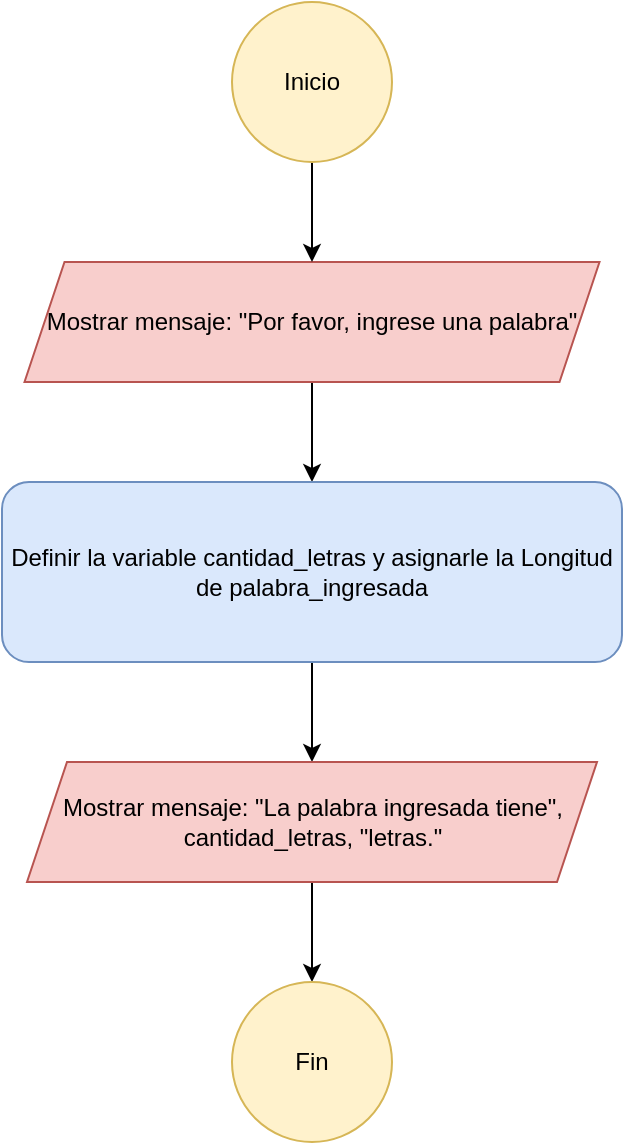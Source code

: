 <mxfile version="24.7.8">
  <diagram id="C5RBs43oDa-KdzZeNtuy" name="Page-1">
    <mxGraphModel dx="1434" dy="844" grid="1" gridSize="10" guides="1" tooltips="1" connect="1" arrows="1" fold="1" page="1" pageScale="1" pageWidth="827" pageHeight="1169" math="0" shadow="0">
      <root>
        <mxCell id="WIyWlLk6GJQsqaUBKTNV-0" />
        <mxCell id="WIyWlLk6GJQsqaUBKTNV-1" parent="WIyWlLk6GJQsqaUBKTNV-0" />
        <mxCell id="O6v4FZPULpOE1MiSLXxU-9" style="edgeStyle=orthogonalEdgeStyle;rounded=0;orthogonalLoop=1;jettySize=auto;html=1;exitX=0.5;exitY=1;exitDx=0;exitDy=0;entryX=0.5;entryY=0;entryDx=0;entryDy=0;" edge="1" parent="WIyWlLk6GJQsqaUBKTNV-1" source="O6v4FZPULpOE1MiSLXxU-1" target="O6v4FZPULpOE1MiSLXxU-2">
          <mxGeometry relative="1" as="geometry" />
        </mxCell>
        <mxCell id="O6v4FZPULpOE1MiSLXxU-1" value="Mostrar mensaje: &quot;Por favor, ingrese una palabra&quot;" style="shape=parallelogram;perimeter=parallelogramPerimeter;whiteSpace=wrap;html=1;fixedSize=1;fillColor=#f8cecc;strokeColor=#b85450;" vertex="1" parent="WIyWlLk6GJQsqaUBKTNV-1">
          <mxGeometry x="236.25" y="240" width="287.5" height="60" as="geometry" />
        </mxCell>
        <mxCell id="O6v4FZPULpOE1MiSLXxU-10" style="edgeStyle=orthogonalEdgeStyle;rounded=0;orthogonalLoop=1;jettySize=auto;html=1;exitX=0.5;exitY=1;exitDx=0;exitDy=0;entryX=0.5;entryY=0;entryDx=0;entryDy=0;" edge="1" parent="WIyWlLk6GJQsqaUBKTNV-1" source="O6v4FZPULpOE1MiSLXxU-2" target="O6v4FZPULpOE1MiSLXxU-3">
          <mxGeometry relative="1" as="geometry" />
        </mxCell>
        <mxCell id="O6v4FZPULpOE1MiSLXxU-2" value="Definir la variable cantidad_letras y asignarle la Longitud de palabra_ingresada" style="rounded=1;whiteSpace=wrap;html=1;fillColor=#dae8fc;strokeColor=#6c8ebf;" vertex="1" parent="WIyWlLk6GJQsqaUBKTNV-1">
          <mxGeometry x="225" y="350" width="310" height="90" as="geometry" />
        </mxCell>
        <mxCell id="O6v4FZPULpOE1MiSLXxU-11" style="edgeStyle=orthogonalEdgeStyle;rounded=0;orthogonalLoop=1;jettySize=auto;html=1;exitX=0.5;exitY=1;exitDx=0;exitDy=0;entryX=0.5;entryY=0;entryDx=0;entryDy=0;" edge="1" parent="WIyWlLk6GJQsqaUBKTNV-1" source="O6v4FZPULpOE1MiSLXxU-3" target="O6v4FZPULpOE1MiSLXxU-4">
          <mxGeometry relative="1" as="geometry" />
        </mxCell>
        <mxCell id="O6v4FZPULpOE1MiSLXxU-3" value="Mostrar mensaje: &quot;La palabra ingresada tiene&quot;, cantidad_letras, &quot;letras.&quot;" style="shape=parallelogram;perimeter=parallelogramPerimeter;whiteSpace=wrap;html=1;fixedSize=1;fillColor=#f8cecc;strokeColor=#b85450;" vertex="1" parent="WIyWlLk6GJQsqaUBKTNV-1">
          <mxGeometry x="237.5" y="490" width="285" height="60" as="geometry" />
        </mxCell>
        <mxCell id="O6v4FZPULpOE1MiSLXxU-4" value="Fin" style="ellipse;whiteSpace=wrap;html=1;aspect=fixed;fillColor=#fff2cc;strokeColor=#d6b656;" vertex="1" parent="WIyWlLk6GJQsqaUBKTNV-1">
          <mxGeometry x="340" y="600" width="80" height="80" as="geometry" />
        </mxCell>
        <mxCell id="O6v4FZPULpOE1MiSLXxU-8" style="edgeStyle=orthogonalEdgeStyle;rounded=0;orthogonalLoop=1;jettySize=auto;html=1;exitX=0.5;exitY=1;exitDx=0;exitDy=0;entryX=0.5;entryY=0;entryDx=0;entryDy=0;" edge="1" parent="WIyWlLk6GJQsqaUBKTNV-1" source="O6v4FZPULpOE1MiSLXxU-5" target="O6v4FZPULpOE1MiSLXxU-1">
          <mxGeometry relative="1" as="geometry" />
        </mxCell>
        <mxCell id="O6v4FZPULpOE1MiSLXxU-5" value="Inicio" style="ellipse;whiteSpace=wrap;html=1;aspect=fixed;fillColor=#fff2cc;strokeColor=#d6b656;" vertex="1" parent="WIyWlLk6GJQsqaUBKTNV-1">
          <mxGeometry x="340" y="110" width="80" height="80" as="geometry" />
        </mxCell>
      </root>
    </mxGraphModel>
  </diagram>
</mxfile>
